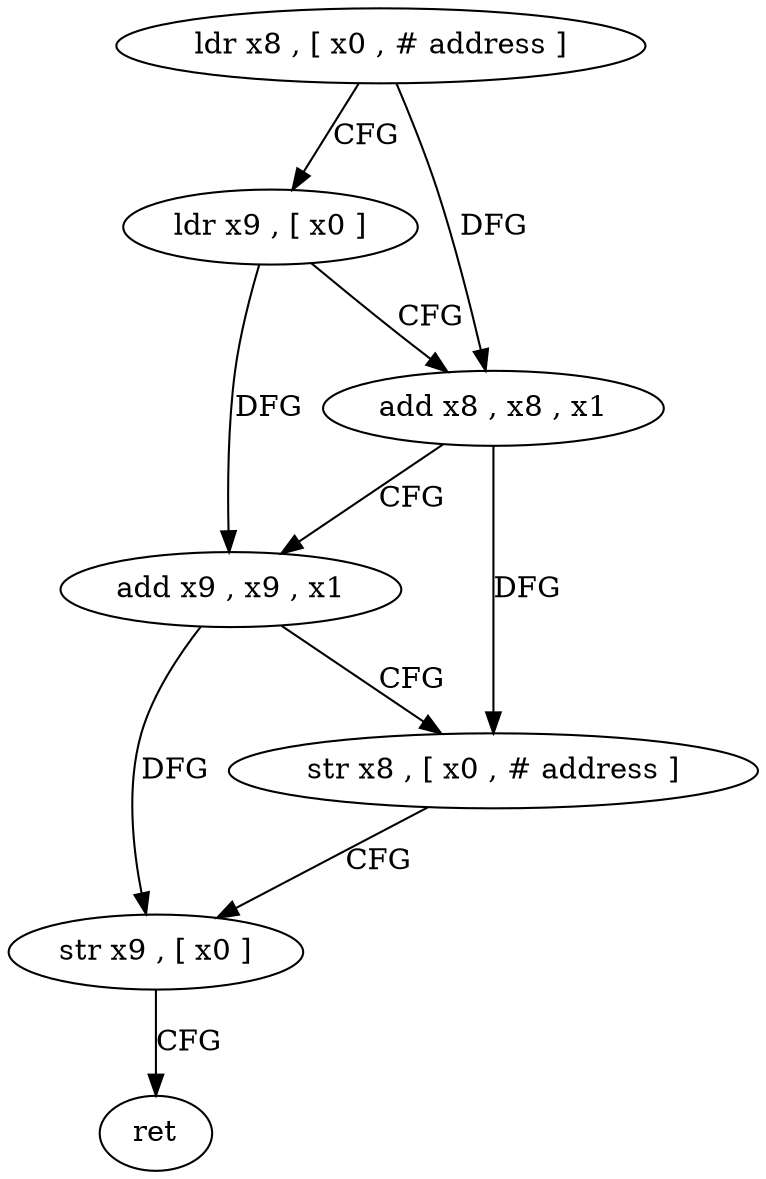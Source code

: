 digraph "func" {
"4258884" [label = "ldr x8 , [ x0 , # address ]" ]
"4258888" [label = "ldr x9 , [ x0 ]" ]
"4258892" [label = "add x8 , x8 , x1" ]
"4258896" [label = "add x9 , x9 , x1" ]
"4258900" [label = "str x8 , [ x0 , # address ]" ]
"4258904" [label = "str x9 , [ x0 ]" ]
"4258908" [label = "ret" ]
"4258884" -> "4258888" [ label = "CFG" ]
"4258884" -> "4258892" [ label = "DFG" ]
"4258888" -> "4258892" [ label = "CFG" ]
"4258888" -> "4258896" [ label = "DFG" ]
"4258892" -> "4258896" [ label = "CFG" ]
"4258892" -> "4258900" [ label = "DFG" ]
"4258896" -> "4258900" [ label = "CFG" ]
"4258896" -> "4258904" [ label = "DFG" ]
"4258900" -> "4258904" [ label = "CFG" ]
"4258904" -> "4258908" [ label = "CFG" ]
}
